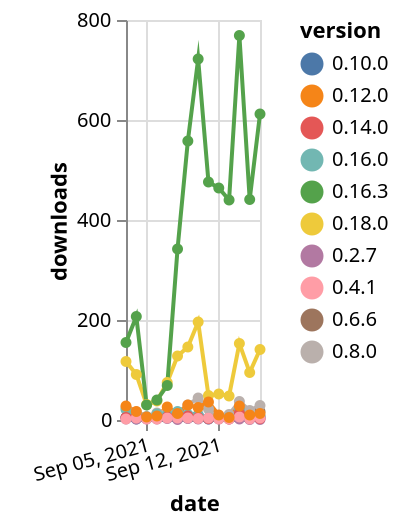 {"$schema": "https://vega.github.io/schema/vega-lite/v5.json", "description": "A simple bar chart with embedded data.", "data": {"values": [{"date": "2021-09-03", "total": 23927, "delta": 5, "version": "0.6.6"}, {"date": "2021-09-04", "total": 23934, "delta": 7, "version": "0.6.6"}, {"date": "2021-09-05", "total": 23939, "delta": 5, "version": "0.6.6"}, {"date": "2021-09-06", "total": 23947, "delta": 8, "version": "0.6.6"}, {"date": "2021-09-07", "total": 23954, "delta": 7, "version": "0.6.6"}, {"date": "2021-09-08", "total": 23959, "delta": 5, "version": "0.6.6"}, {"date": "2021-09-09", "total": 23966, "delta": 7, "version": "0.6.6"}, {"date": "2021-09-10", "total": 23969, "delta": 3, "version": "0.6.6"}, {"date": "2021-09-11", "total": 23972, "delta": 3, "version": "0.6.6"}, {"date": "2021-09-12", "total": 23977, "delta": 5, "version": "0.6.6"}, {"date": "2021-09-13", "total": 23982, "delta": 5, "version": "0.6.6"}, {"date": "2021-09-14", "total": 23993, "delta": 11, "version": "0.6.6"}, {"date": "2021-09-15", "total": 24004, "delta": 11, "version": "0.6.6"}, {"date": "2021-09-16", "total": 24021, "delta": 17, "version": "0.6.6"}, {"date": "2021-09-03", "total": 10143, "delta": 5, "version": "0.10.0"}, {"date": "2021-09-04", "total": 10145, "delta": 2, "version": "0.10.0"}, {"date": "2021-09-05", "total": 10151, "delta": 6, "version": "0.10.0"}, {"date": "2021-09-06", "total": 10155, "delta": 4, "version": "0.10.0"}, {"date": "2021-09-07", "total": 10160, "delta": 5, "version": "0.10.0"}, {"date": "2021-09-08", "total": 10163, "delta": 3, "version": "0.10.0"}, {"date": "2021-09-09", "total": 10167, "delta": 4, "version": "0.10.0"}, {"date": "2021-09-10", "total": 10177, "delta": 10, "version": "0.10.0"}, {"date": "2021-09-11", "total": 10179, "delta": 2, "version": "0.10.0"}, {"date": "2021-09-12", "total": 10182, "delta": 3, "version": "0.10.0"}, {"date": "2021-09-13", "total": 10186, "delta": 4, "version": "0.10.0"}, {"date": "2021-09-14", "total": 10191, "delta": 5, "version": "0.10.0"}, {"date": "2021-09-15", "total": 10196, "delta": 5, "version": "0.10.0"}, {"date": "2021-09-16", "total": 10202, "delta": 6, "version": "0.10.0"}, {"date": "2021-09-03", "total": 53507, "delta": 25, "version": "0.8.0"}, {"date": "2021-09-04", "total": 53523, "delta": 16, "version": "0.8.0"}, {"date": "2021-09-05", "total": 53530, "delta": 7, "version": "0.8.0"}, {"date": "2021-09-06", "total": 53544, "delta": 14, "version": "0.8.0"}, {"date": "2021-09-07", "total": 53560, "delta": 16, "version": "0.8.0"}, {"date": "2021-09-08", "total": 53575, "delta": 15, "version": "0.8.0"}, {"date": "2021-09-09", "total": 53605, "delta": 30, "version": "0.8.0"}, {"date": "2021-09-10", "total": 53649, "delta": 44, "version": "0.8.0"}, {"date": "2021-09-11", "total": 53671, "delta": 22, "version": "0.8.0"}, {"date": "2021-09-12", "total": 53676, "delta": 5, "version": "0.8.0"}, {"date": "2021-09-13", "total": 53687, "delta": 11, "version": "0.8.0"}, {"date": "2021-09-14", "total": 53724, "delta": 37, "version": "0.8.0"}, {"date": "2021-09-15", "total": 53743, "delta": 19, "version": "0.8.0"}, {"date": "2021-09-16", "total": 53772, "delta": 29, "version": "0.8.0"}, {"date": "2021-09-03", "total": 3365, "delta": 2, "version": "0.2.7"}, {"date": "2021-09-04", "total": 3367, "delta": 2, "version": "0.2.7"}, {"date": "2021-09-05", "total": 3369, "delta": 2, "version": "0.2.7"}, {"date": "2021-09-06", "total": 3371, "delta": 2, "version": "0.2.7"}, {"date": "2021-09-07", "total": 3374, "delta": 3, "version": "0.2.7"}, {"date": "2021-09-08", "total": 3375, "delta": 1, "version": "0.2.7"}, {"date": "2021-09-09", "total": 3378, "delta": 3, "version": "0.2.7"}, {"date": "2021-09-10", "total": 3380, "delta": 2, "version": "0.2.7"}, {"date": "2021-09-11", "total": 3382, "delta": 2, "version": "0.2.7"}, {"date": "2021-09-12", "total": 3384, "delta": 2, "version": "0.2.7"}, {"date": "2021-09-13", "total": 3386, "delta": 2, "version": "0.2.7"}, {"date": "2021-09-14", "total": 3388, "delta": 2, "version": "0.2.7"}, {"date": "2021-09-15", "total": 3389, "delta": 1, "version": "0.2.7"}, {"date": "2021-09-16", "total": 3390, "delta": 1, "version": "0.2.7"}, {"date": "2021-09-03", "total": 21244, "delta": 21, "version": "0.16.0"}, {"date": "2021-09-04", "total": 21253, "delta": 9, "version": "0.16.0"}, {"date": "2021-09-05", "total": 21259, "delta": 6, "version": "0.16.0"}, {"date": "2021-09-06", "total": 21271, "delta": 12, "version": "0.16.0"}, {"date": "2021-09-07", "total": 21282, "delta": 11, "version": "0.16.0"}, {"date": "2021-09-08", "total": 21299, "delta": 17, "version": "0.16.0"}, {"date": "2021-09-09", "total": 21310, "delta": 11, "version": "0.16.0"}, {"date": "2021-09-10", "total": 21320, "delta": 10, "version": "0.16.0"}, {"date": "2021-09-11", "total": 21324, "delta": 4, "version": "0.16.0"}, {"date": "2021-09-12", "total": 21331, "delta": 7, "version": "0.16.0"}, {"date": "2021-09-13", "total": 21336, "delta": 5, "version": "0.16.0"}, {"date": "2021-09-14", "total": 21357, "delta": 21, "version": "0.16.0"}, {"date": "2021-09-15", "total": 21363, "delta": 6, "version": "0.16.0"}, {"date": "2021-09-16", "total": 21371, "delta": 8, "version": "0.16.0"}, {"date": "2021-09-03", "total": 14257, "delta": 5, "version": "0.14.0"}, {"date": "2021-09-04", "total": 14264, "delta": 7, "version": "0.14.0"}, {"date": "2021-09-05", "total": 14269, "delta": 5, "version": "0.14.0"}, {"date": "2021-09-06", "total": 14272, "delta": 3, "version": "0.14.0"}, {"date": "2021-09-07", "total": 14278, "delta": 6, "version": "0.14.0"}, {"date": "2021-09-08", "total": 14288, "delta": 10, "version": "0.14.0"}, {"date": "2021-09-09", "total": 14296, "delta": 8, "version": "0.14.0"}, {"date": "2021-09-10", "total": 14301, "delta": 5, "version": "0.14.0"}, {"date": "2021-09-11", "total": 14304, "delta": 3, "version": "0.14.0"}, {"date": "2021-09-12", "total": 14309, "delta": 5, "version": "0.14.0"}, {"date": "2021-09-13", "total": 14311, "delta": 2, "version": "0.14.0"}, {"date": "2021-09-14", "total": 14325, "delta": 14, "version": "0.14.0"}, {"date": "2021-09-15", "total": 14331, "delta": 6, "version": "0.14.0"}, {"date": "2021-09-16", "total": 14334, "delta": 3, "version": "0.14.0"}, {"date": "2021-09-03", "total": 6503, "delta": 117, "version": "0.18.0"}, {"date": "2021-09-04", "total": 6594, "delta": 91, "version": "0.18.0"}, {"date": "2021-09-05", "total": 6625, "delta": 31, "version": "0.18.0"}, {"date": "2021-09-06", "total": 6663, "delta": 38, "version": "0.18.0"}, {"date": "2021-09-07", "total": 6738, "delta": 75, "version": "0.18.0"}, {"date": "2021-09-08", "total": 6866, "delta": 128, "version": "0.18.0"}, {"date": "2021-09-09", "total": 7012, "delta": 146, "version": "0.18.0"}, {"date": "2021-09-10", "total": 7208, "delta": 196, "version": "0.18.0"}, {"date": "2021-09-11", "total": 7257, "delta": 49, "version": "0.18.0"}, {"date": "2021-09-12", "total": 7309, "delta": 52, "version": "0.18.0"}, {"date": "2021-09-13", "total": 7357, "delta": 48, "version": "0.18.0"}, {"date": "2021-09-14", "total": 7510, "delta": 153, "version": "0.18.0"}, {"date": "2021-09-15", "total": 7605, "delta": 95, "version": "0.18.0"}, {"date": "2021-09-16", "total": 7746, "delta": 141, "version": "0.18.0"}, {"date": "2021-09-03", "total": 50074, "delta": 2, "version": "0.4.1"}, {"date": "2021-09-04", "total": 50078, "delta": 4, "version": "0.4.1"}, {"date": "2021-09-05", "total": 50080, "delta": 2, "version": "0.4.1"}, {"date": "2021-09-06", "total": 50082, "delta": 2, "version": "0.4.1"}, {"date": "2021-09-07", "total": 50086, "delta": 4, "version": "0.4.1"}, {"date": "2021-09-08", "total": 50090, "delta": 4, "version": "0.4.1"}, {"date": "2021-09-09", "total": 50094, "delta": 4, "version": "0.4.1"}, {"date": "2021-09-10", "total": 50097, "delta": 3, "version": "0.4.1"}, {"date": "2021-09-11", "total": 50101, "delta": 4, "version": "0.4.1"}, {"date": "2021-09-12", "total": 50103, "delta": 2, "version": "0.4.1"}, {"date": "2021-09-13", "total": 50105, "delta": 2, "version": "0.4.1"}, {"date": "2021-09-14", "total": 50111, "delta": 6, "version": "0.4.1"}, {"date": "2021-09-15", "total": 50113, "delta": 2, "version": "0.4.1"}, {"date": "2021-09-16", "total": 50117, "delta": 4, "version": "0.4.1"}, {"date": "2021-09-03", "total": 15133, "delta": 155, "version": "0.16.3"}, {"date": "2021-09-04", "total": 15340, "delta": 207, "version": "0.16.3"}, {"date": "2021-09-05", "total": 15370, "delta": 30, "version": "0.16.3"}, {"date": "2021-09-06", "total": 15410, "delta": 40, "version": "0.16.3"}, {"date": "2021-09-07", "total": 15479, "delta": 69, "version": "0.16.3"}, {"date": "2021-09-08", "total": 15821, "delta": 342, "version": "0.16.3"}, {"date": "2021-09-09", "total": 16379, "delta": 558, "version": "0.16.3"}, {"date": "2021-09-10", "total": 17101, "delta": 722, "version": "0.16.3"}, {"date": "2021-09-11", "total": 17577, "delta": 476, "version": "0.16.3"}, {"date": "2021-09-12", "total": 18041, "delta": 464, "version": "0.16.3"}, {"date": "2021-09-13", "total": 18481, "delta": 440, "version": "0.16.3"}, {"date": "2021-09-14", "total": 19250, "delta": 769, "version": "0.16.3"}, {"date": "2021-09-15", "total": 19691, "delta": 441, "version": "0.16.3"}, {"date": "2021-09-16", "total": 20303, "delta": 612, "version": "0.16.3"}, {"date": "2021-09-03", "total": 36325, "delta": 28, "version": "0.12.0"}, {"date": "2021-09-04", "total": 36342, "delta": 17, "version": "0.12.0"}, {"date": "2021-09-05", "total": 36348, "delta": 6, "version": "0.12.0"}, {"date": "2021-09-06", "total": 36356, "delta": 8, "version": "0.12.0"}, {"date": "2021-09-07", "total": 36382, "delta": 26, "version": "0.12.0"}, {"date": "2021-09-08", "total": 36395, "delta": 13, "version": "0.12.0"}, {"date": "2021-09-09", "total": 36425, "delta": 30, "version": "0.12.0"}, {"date": "2021-09-10", "total": 36450, "delta": 25, "version": "0.12.0"}, {"date": "2021-09-11", "total": 36486, "delta": 36, "version": "0.12.0"}, {"date": "2021-09-12", "total": 36496, "delta": 10, "version": "0.12.0"}, {"date": "2021-09-13", "total": 36501, "delta": 5, "version": "0.12.0"}, {"date": "2021-09-14", "total": 36529, "delta": 28, "version": "0.12.0"}, {"date": "2021-09-15", "total": 36539, "delta": 10, "version": "0.12.0"}, {"date": "2021-09-16", "total": 36552, "delta": 13, "version": "0.12.0"}]}, "width": "container", "mark": {"type": "line", "point": {"filled": true}}, "encoding": {"x": {"field": "date", "type": "temporal", "timeUnit": "yearmonthdate", "title": "date", "axis": {"labelAngle": -15}}, "y": {"field": "delta", "type": "quantitative", "title": "downloads"}, "color": {"field": "version", "type": "nominal"}, "tooltip": {"field": "delta"}}}